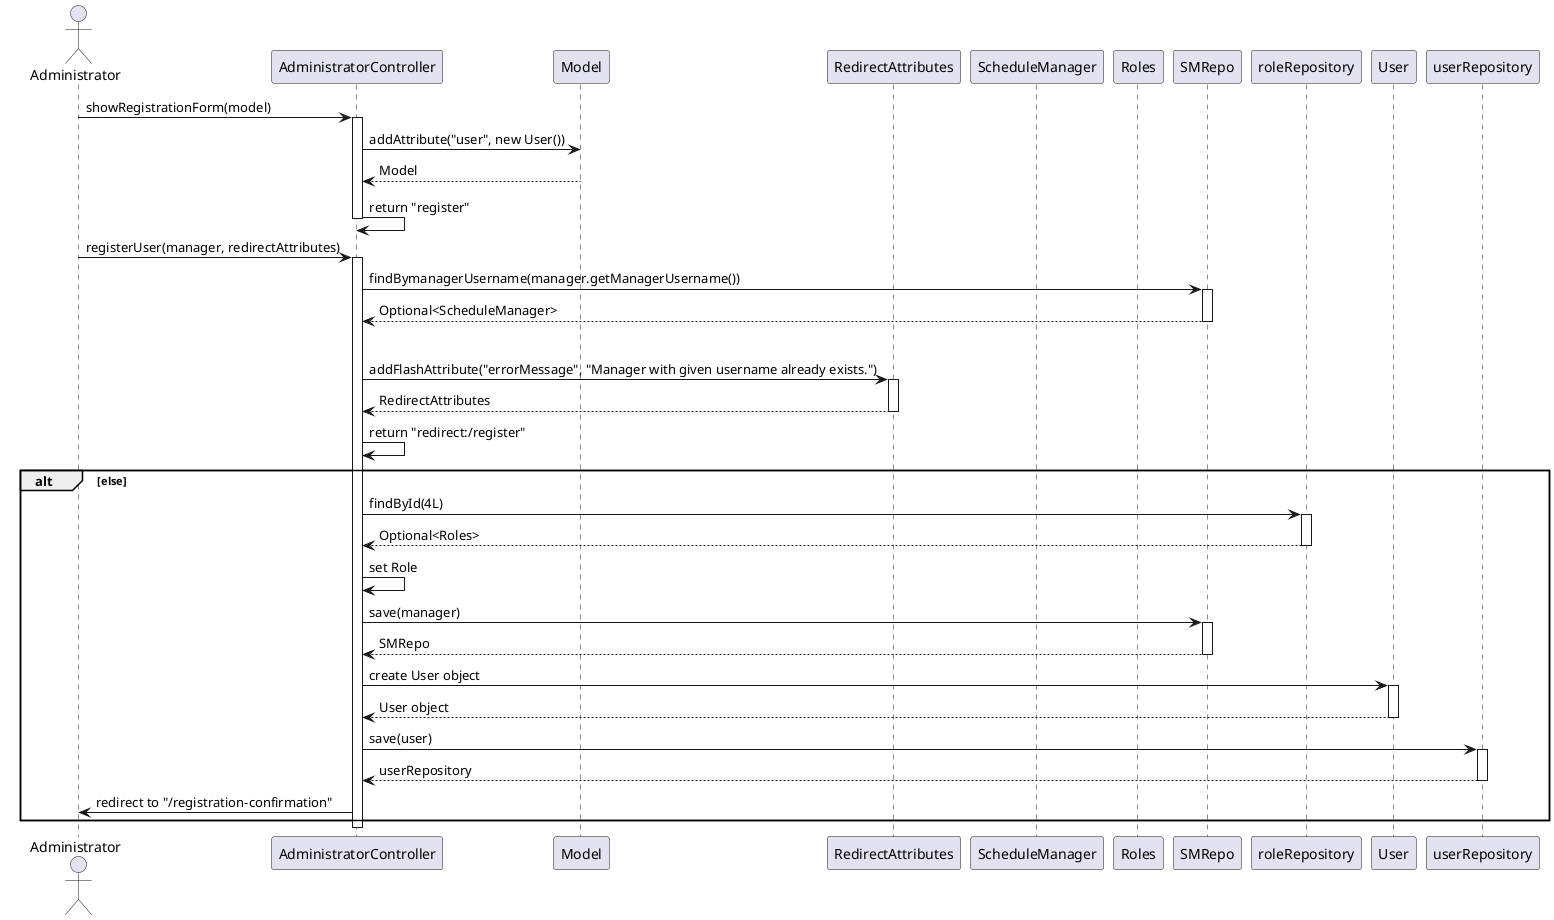 @startuml

actor Administrator
participant AdministratorController
participant Model
participant RedirectAttributes
participant ScheduleManager
participant Roles
participant SMRepo
participant roleRepository
participant User
participant userRepository

Administrator -> AdministratorController: showRegistrationForm(model)
activate AdministratorController
AdministratorController -> Model: addAttribute("user", new User())
Model --> AdministratorController: Model
AdministratorController -> AdministratorController: return "register"
deactivate AdministratorController

Administrator -> AdministratorController: registerUser(manager, redirectAttributes)
activate AdministratorController
AdministratorController -> SMRepo: findBymanagerUsername(manager.getManagerUsername())
activate SMRepo
SMRepo --> AdministratorController: Optional<ScheduleManager>
deactivate SMRepo

alt If Manager with Given Username Exists
  AdministratorController -> RedirectAttributes: addFlashAttribute("errorMessage", "Manager with given username already exists.")
  activate RedirectAttributes
  RedirectAttributes --> AdministratorController: RedirectAttributes
  deactivate RedirectAttributes
  AdministratorController -> AdministratorController: return "redirect:/register"
alt else
  AdministratorController -> roleRepository: findById(4L)
  activate roleRepository
  roleRepository --> AdministratorController: Optional<Roles>
  deactivate roleRepository
  AdministratorController -> AdministratorController: set Role
  AdministratorController -> SMRepo: save(manager)
  activate SMRepo
  SMRepo --> AdministratorController: SMRepo
  deactivate SMRepo
  AdministratorController -> User: create User object
  activate User
  User --> AdministratorController: User object
  deactivate User
  AdministratorController -> userRepository: save(user)
  activate userRepository
  userRepository --> AdministratorController: userRepository
  deactivate userRepository
  AdministratorController -> Administrator: redirect to "/registration-confirmation"
end

deactivate AdministratorController

@enduml

